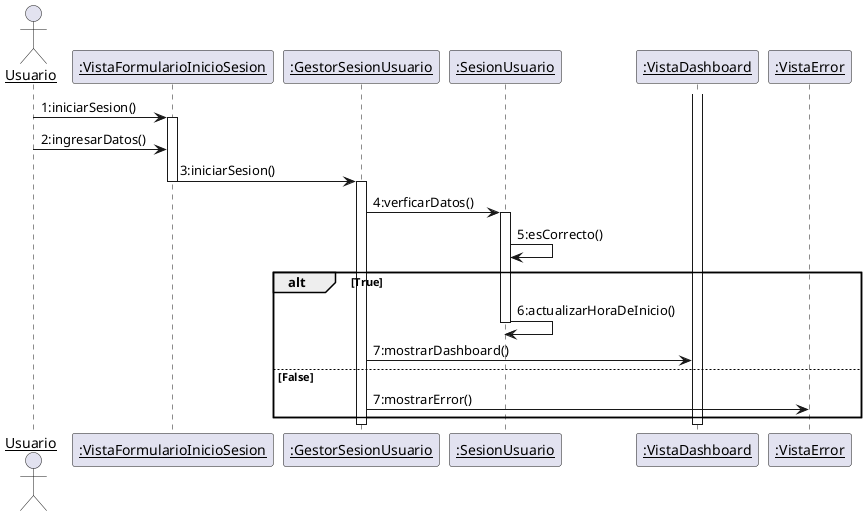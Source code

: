 @startuml DiagramaDeSecuenciaIniciarSesion
skinparam sequenceParticipant underline

actor Usuario as user
participant ":VistaFormularioInicioSesion" as VistaFormularioInicioSesion
participant ":GestorSesionUsuario" as GestorSesionUsuario
participant ":SesionUsuario" as SesionUsuario
participant ":VistaDashboard" as VistaDashboard
participant ":VistaError" as VistaError


user -> VistaFormularioInicioSesion : 1:iniciarSesion()
activate VistaFormularioInicioSesion
user -> VistaFormularioInicioSesion : 2:ingresarDatos()
VistaFormularioInicioSesion -> GestorSesionUsuario : 3:iniciarSesion()
deactivate VistaFormularioInicioSesion
activate GestorSesionUsuario
GestorSesionUsuario -> SesionUsuario : 4:verficarDatos()
activate SesionUsuario
SesionUsuario -> SesionUsuario : 5:esCorrecto()
alt True
SesionUsuario -> SesionUsuario : 6:actualizarHoraDeInicio()
deactivate SesionUsuario
GestorSesionUsuario -> VistaDashboard : 7:mostrarDashboard()
else False
GestorSesionUsuario -> VistaError : 7:mostrarError()
end
deactivate GestorSesionUsuario
activate VistaDashboard
deactivate VistaDashboard

@enduml
